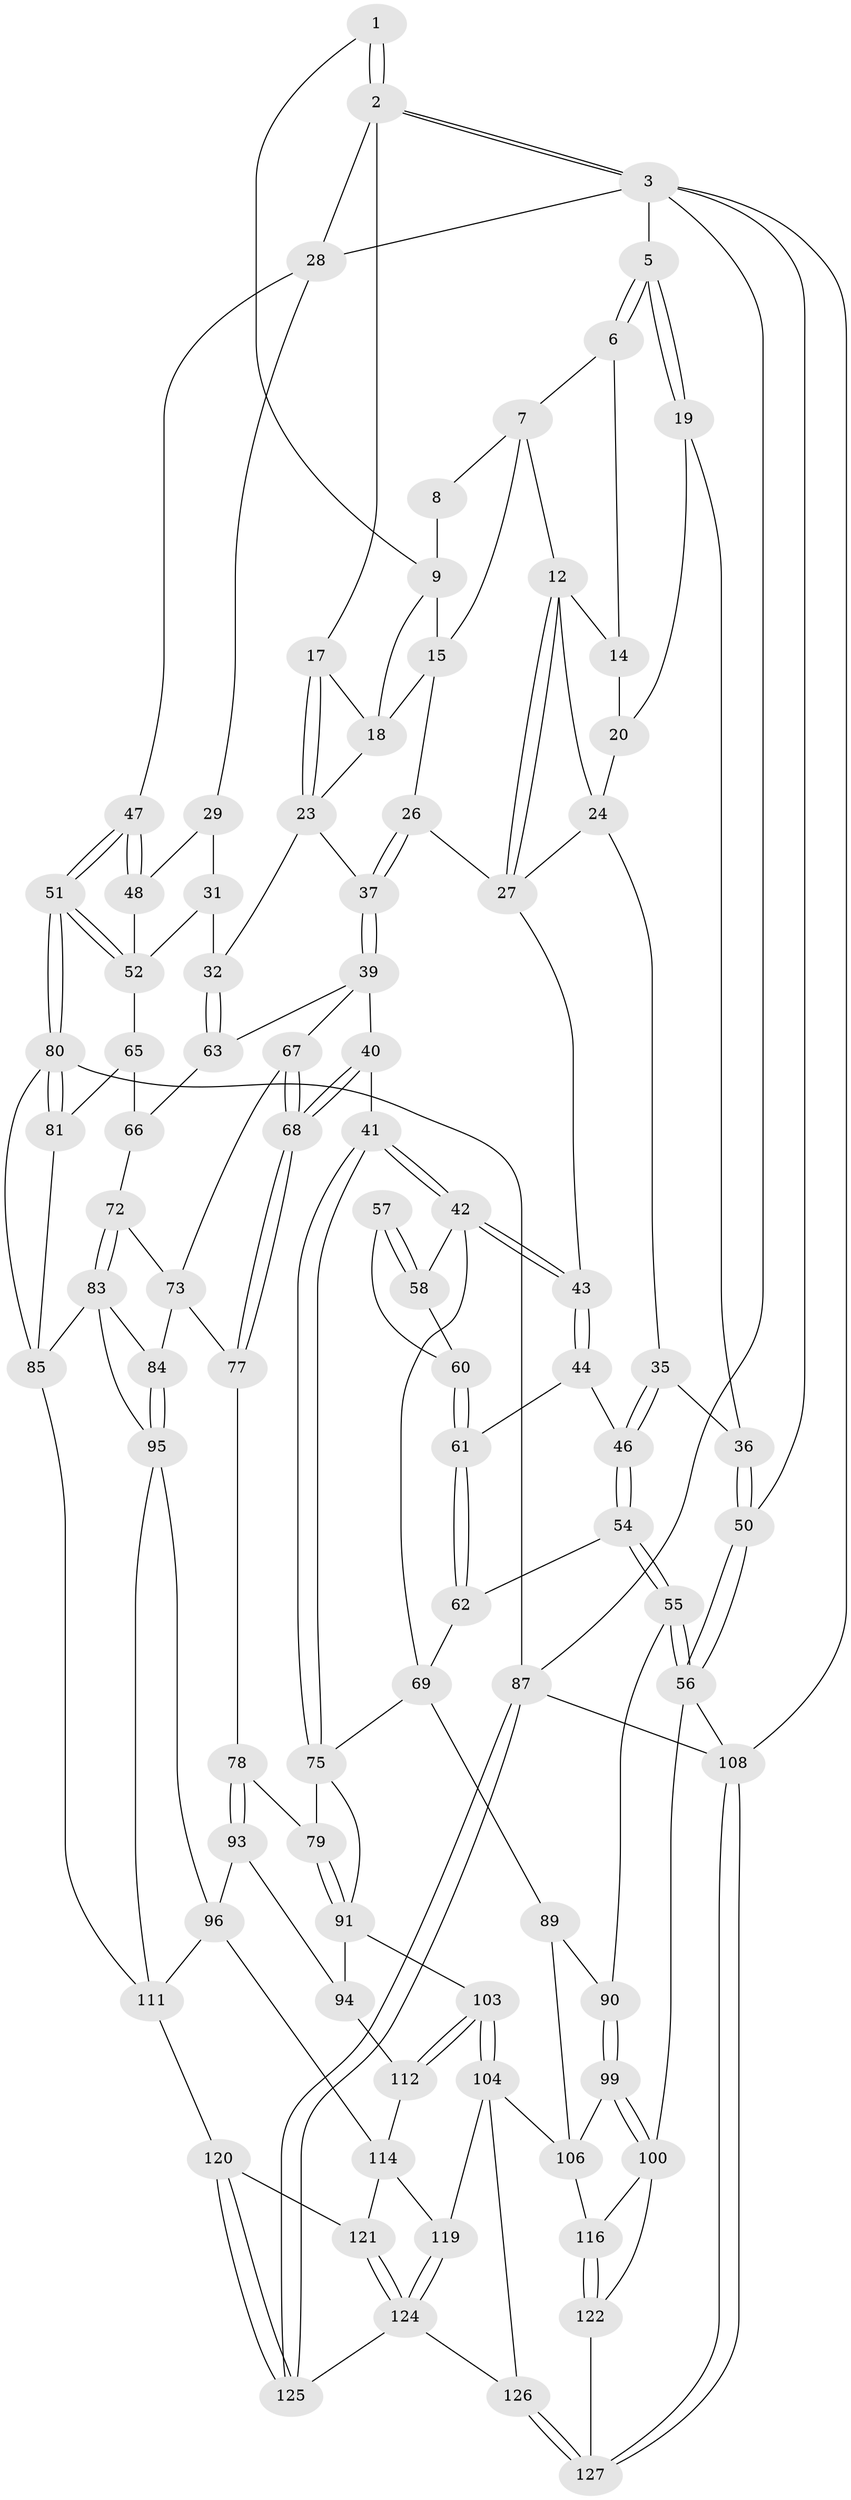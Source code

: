 // Generated by graph-tools (version 1.1) at 2025/52/02/27/25 19:52:35]
// undirected, 89 vertices, 194 edges
graph export_dot {
graph [start="1"]
  node [color=gray90,style=filled];
  1 [pos="+0.8334163172556639+0"];
  2 [pos="+1+0",super="+16"];
  3 [pos="+1+0",super="+4"];
  5 [pos="+0+0"];
  6 [pos="+0.38662591963668724+0"];
  7 [pos="+0.39795802983232836+0",super="+11"];
  8 [pos="+0.5229845299130885+0"];
  9 [pos="+0.7965400043365344+0",super="+10"];
  12 [pos="+0.40708076987112074+0.12123490876499432",super="+13"];
  14 [pos="+0.2972994563895775+0.0405329615816212"];
  15 [pos="+0.5968419480829403+0.10881301476475992",super="+22"];
  17 [pos="+0.8263426924910899+0.08794359111129661"];
  18 [pos="+0.8082989911340844+0.059351454208662766",super="+21"];
  19 [pos="+0.05896655251056579+0.04048392845565351"];
  20 [pos="+0.1499004346015287+0.08343882395025663"];
  23 [pos="+0.7920043016406088+0.17730428995449987",super="+33"];
  24 [pos="+0.31840108823020885+0.20636830805716552",super="+25"];
  26 [pos="+0.5963689764699469+0.18308372253569696"];
  27 [pos="+0.5409674780873722+0.20792361934862544",super="+38"];
  28 [pos="+0.9339176844494008+0.14666140002815134",super="+34"];
  29 [pos="+0.910360098703185+0.25872349021141366",super="+30"];
  31 [pos="+0.8464442754610371+0.2966626070342946"];
  32 [pos="+0.8265529060358967+0.3006078673367116"];
  35 [pos="+0.2552967487612826+0.2674647735146406"];
  36 [pos="+0.10116752178324147+0.2687847950617684"];
  37 [pos="+0.6487338574390709+0.27229938546715343"];
  39 [pos="+0.6138109726104627+0.37301379193635825",super="+64"];
  40 [pos="+0.5828240270172729+0.3921226966348351"];
  41 [pos="+0.5071650272638968+0.4176097130812957"];
  42 [pos="+0.5050156061503637+0.41663646486146555",super="+59"];
  43 [pos="+0.46888431009966297+0.3576160753399625"];
  44 [pos="+0.3605126523333877+0.36443473176387553",super="+45"];
  46 [pos="+0.2597438242441644+0.29478857400412156"];
  47 [pos="+1+0.2706485102757453"];
  48 [pos="+1+0.27077377793140106",super="+49"];
  50 [pos="+0+0.4516306629890467"];
  51 [pos="+1+0.5138076661402103"];
  52 [pos="+1+0.45411318782399546",super="+53"];
  54 [pos="+0.12409562968287366+0.45447832916967734"];
  55 [pos="+0+0.4792002511743325"];
  56 [pos="+0+0.4645918797620329",super="+102"];
  57 [pos="+0.3629162691172221+0.3982886811610222"];
  58 [pos="+0.40240759001758825+0.45771884727939943"];
  60 [pos="+0.3220299076000446+0.44917354480498706"];
  61 [pos="+0.2776869487117763+0.45947593800844144"];
  62 [pos="+0.25886360988373797+0.49991927952193477"];
  63 [pos="+0.8025458349996129+0.4014632854994199"];
  65 [pos="+0.9576410659087898+0.45910057175924884",super="+74"];
  66 [pos="+0.8440026286421577+0.4506067018415635",super="+71"];
  67 [pos="+0.7185860198959977+0.4813802543144425"];
  68 [pos="+0.6653315293097879+0.5565798917324934"];
  69 [pos="+0.3610489815685162+0.6023065433144733",super="+70"];
  72 [pos="+0.8279405556784104+0.5371877417808697"];
  73 [pos="+0.7842132708554983+0.5300794493657937",super="+82"];
  75 [pos="+0.5278485685414714+0.49869015358833285",super="+76"];
  77 [pos="+0.6572982433888476+0.5751992234600699"];
  78 [pos="+0.6532597416313521+0.5763230874487688"];
  79 [pos="+0.579857129241243+0.5451741743759118"];
  80 [pos="+1+0.565786417674216",super="+88"];
  81 [pos="+0.9403273221401256+0.6254167660060671"];
  83 [pos="+0.8223861632407821+0.6450276611724809",super="+86"];
  84 [pos="+0.7548209794932769+0.6518127558269662"];
  85 [pos="+0.9013272840265532+0.654682130164164",super="+110"];
  87 [pos="+1+1"];
  89 [pos="+0.27148808991895973+0.6388366037337326"];
  90 [pos="+0+0.48594186261939015"];
  91 [pos="+0.4675604712757899+0.6595475719089755",super="+92"];
  93 [pos="+0.6102312571122817+0.6390041044431986",super="+97"];
  94 [pos="+0.5811594969306068+0.6459483040543129",super="+98"];
  95 [pos="+0.726395552537009+0.7290081576683433",super="+109"];
  96 [pos="+0.6971999737151654+0.7470179447644166",super="+113"];
  99 [pos="+0.17514899018590682+0.735545507854408"];
  100 [pos="+0.06941656439825675+0.7919098665370103",super="+101"];
  103 [pos="+0.48630214445481024+0.7880399125271146"];
  104 [pos="+0.4330672832122927+0.8570967066340097",super="+105"];
  106 [pos="+0.3012383293311344+0.8441358995590184",super="+107"];
  108 [pos="+0+1"];
  111 [pos="+0.8408486454610814+0.8629403617894392",super="+115"];
  112 [pos="+0.5307257067238065+0.7843349262366383"];
  114 [pos="+0.6223053481202393+0.8296651350487291",super="+118"];
  116 [pos="+0.20367292431320472+0.882241461716345",super="+117"];
  119 [pos="+0.5116493657752194+0.9335373349165259"];
  120 [pos="+0.801192644252086+0.9868806706203745"];
  121 [pos="+0.6330369267543987+0.9232624776709282"];
  122 [pos="+0.11793610774874519+0.9405127514189671",super="+123"];
  124 [pos="+0.55167178797956+1",super="+128"];
  125 [pos="+0.8683014838086625+1"];
  126 [pos="+0.24491438186027717+1"];
  127 [pos="+0.03395112914071909+1"];
  1 -- 2;
  1 -- 2;
  1 -- 9;
  2 -- 3;
  2 -- 3;
  2 -- 17;
  2 -- 28;
  3 -- 87;
  3 -- 28;
  3 -- 50;
  3 -- 108;
  3 -- 5;
  5 -- 6;
  5 -- 6;
  5 -- 19;
  5 -- 19;
  6 -- 7;
  6 -- 14;
  7 -- 8;
  7 -- 12;
  7 -- 15;
  8 -- 9;
  9 -- 18;
  9 -- 15;
  12 -- 27;
  12 -- 27;
  12 -- 24;
  12 -- 14;
  14 -- 20;
  15 -- 26;
  15 -- 18;
  17 -- 18;
  17 -- 23;
  17 -- 23;
  18 -- 23;
  19 -- 20;
  19 -- 36;
  20 -- 24;
  23 -- 32;
  23 -- 37;
  24 -- 27;
  24 -- 35;
  26 -- 27;
  26 -- 37;
  26 -- 37;
  27 -- 43;
  28 -- 29;
  28 -- 47;
  29 -- 48 [weight=2];
  29 -- 31;
  31 -- 32;
  31 -- 52;
  32 -- 63;
  32 -- 63;
  35 -- 36;
  35 -- 46;
  35 -- 46;
  36 -- 50;
  36 -- 50;
  37 -- 39;
  37 -- 39;
  39 -- 40;
  39 -- 67;
  39 -- 63;
  40 -- 41;
  40 -- 68;
  40 -- 68;
  41 -- 42;
  41 -- 42;
  41 -- 75;
  41 -- 75;
  42 -- 43;
  42 -- 43;
  42 -- 58;
  42 -- 69;
  43 -- 44;
  43 -- 44;
  44 -- 61;
  44 -- 46;
  46 -- 54;
  46 -- 54;
  47 -- 48;
  47 -- 48;
  47 -- 51;
  47 -- 51;
  48 -- 52;
  50 -- 56;
  50 -- 56;
  51 -- 52;
  51 -- 52;
  51 -- 80;
  51 -- 80;
  52 -- 65;
  54 -- 55;
  54 -- 55;
  54 -- 62;
  55 -- 56;
  55 -- 56;
  55 -- 90;
  56 -- 108;
  56 -- 100;
  57 -- 58;
  57 -- 58;
  57 -- 60;
  58 -- 60;
  60 -- 61;
  60 -- 61;
  61 -- 62;
  61 -- 62;
  62 -- 69;
  63 -- 66;
  65 -- 66 [weight=2];
  65 -- 81;
  66 -- 72;
  67 -- 68;
  67 -- 68;
  67 -- 73;
  68 -- 77;
  68 -- 77;
  69 -- 75;
  69 -- 89;
  72 -- 73;
  72 -- 83;
  72 -- 83;
  73 -- 84;
  73 -- 77;
  75 -- 79;
  75 -- 91;
  77 -- 78;
  78 -- 79;
  78 -- 93;
  78 -- 93;
  79 -- 91;
  79 -- 91;
  80 -- 81;
  80 -- 81;
  80 -- 87;
  80 -- 85;
  81 -- 85;
  83 -- 84;
  83 -- 85;
  83 -- 95;
  84 -- 95;
  84 -- 95;
  85 -- 111;
  87 -- 125;
  87 -- 125;
  87 -- 108;
  89 -- 90;
  89 -- 106;
  90 -- 99;
  90 -- 99;
  91 -- 94;
  91 -- 103;
  93 -- 94 [weight=2];
  93 -- 96;
  94 -- 112;
  95 -- 96;
  95 -- 111;
  96 -- 114;
  96 -- 111;
  99 -- 100;
  99 -- 100;
  99 -- 106;
  100 -- 116;
  100 -- 122;
  103 -- 104;
  103 -- 104;
  103 -- 112;
  103 -- 112;
  104 -- 119;
  104 -- 106;
  104 -- 126;
  106 -- 116;
  108 -- 127;
  108 -- 127;
  111 -- 120;
  112 -- 114;
  114 -- 121;
  114 -- 119;
  116 -- 122 [weight=2];
  116 -- 122;
  119 -- 124;
  119 -- 124;
  120 -- 121;
  120 -- 125;
  120 -- 125;
  121 -- 124;
  121 -- 124;
  122 -- 127;
  124 -- 125;
  124 -- 126;
  126 -- 127;
  126 -- 127;
}

